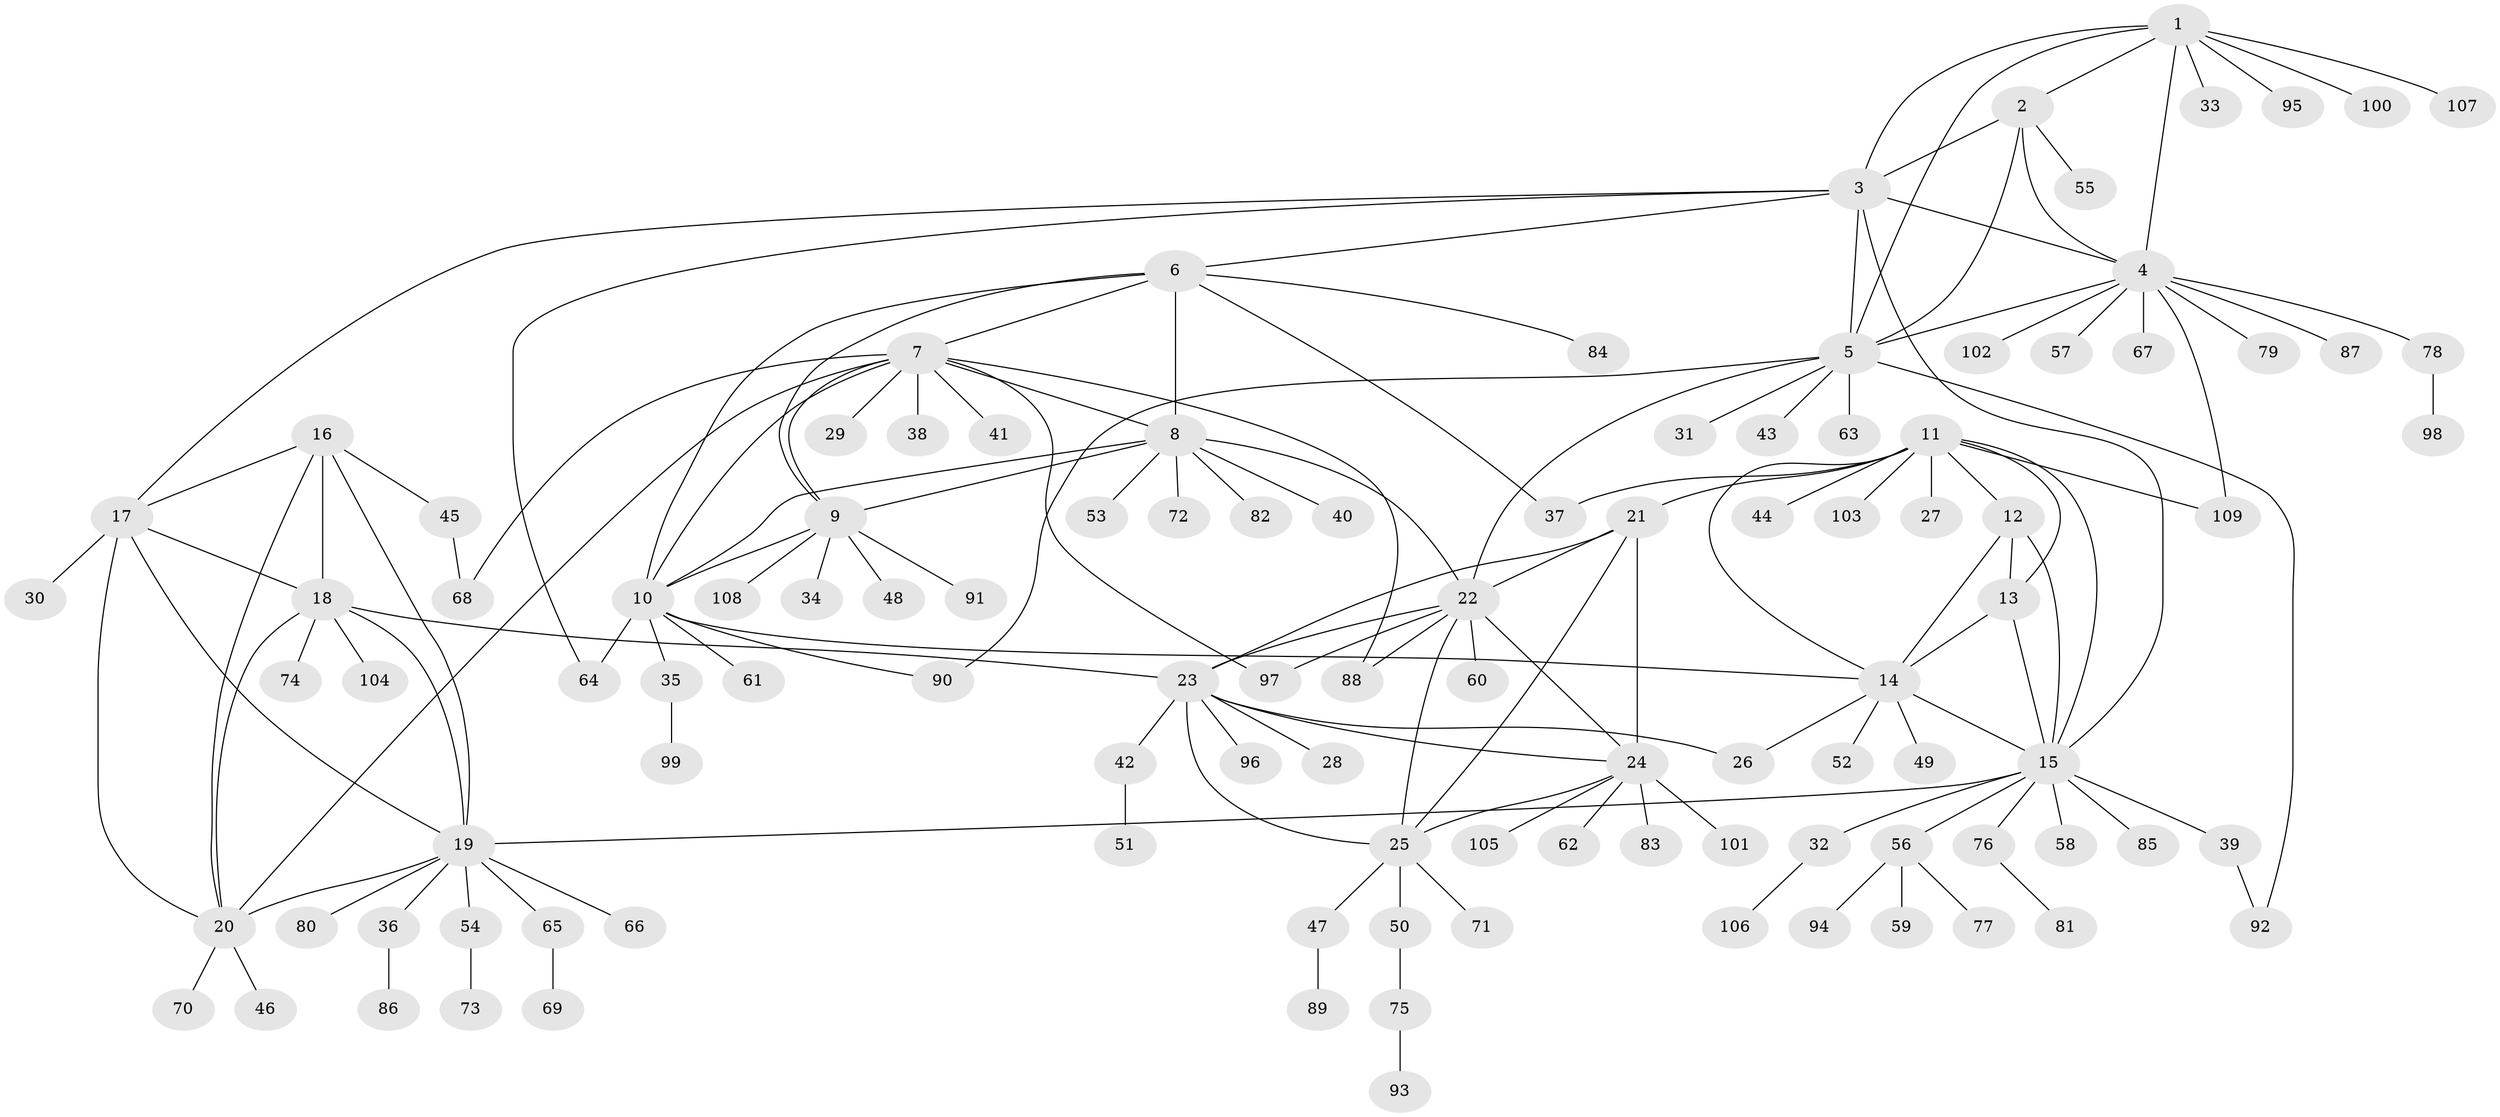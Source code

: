 // Generated by graph-tools (version 1.1) at 2025/54/03/09/25 04:54:03]
// undirected, 109 vertices, 153 edges
graph export_dot {
graph [start="1"]
  node [color=gray90,style=filled];
  1;
  2;
  3;
  4;
  5;
  6;
  7;
  8;
  9;
  10;
  11;
  12;
  13;
  14;
  15;
  16;
  17;
  18;
  19;
  20;
  21;
  22;
  23;
  24;
  25;
  26;
  27;
  28;
  29;
  30;
  31;
  32;
  33;
  34;
  35;
  36;
  37;
  38;
  39;
  40;
  41;
  42;
  43;
  44;
  45;
  46;
  47;
  48;
  49;
  50;
  51;
  52;
  53;
  54;
  55;
  56;
  57;
  58;
  59;
  60;
  61;
  62;
  63;
  64;
  65;
  66;
  67;
  68;
  69;
  70;
  71;
  72;
  73;
  74;
  75;
  76;
  77;
  78;
  79;
  80;
  81;
  82;
  83;
  84;
  85;
  86;
  87;
  88;
  89;
  90;
  91;
  92;
  93;
  94;
  95;
  96;
  97;
  98;
  99;
  100;
  101;
  102;
  103;
  104;
  105;
  106;
  107;
  108;
  109;
  1 -- 2;
  1 -- 3;
  1 -- 4;
  1 -- 5;
  1 -- 33;
  1 -- 95;
  1 -- 100;
  1 -- 107;
  2 -- 3;
  2 -- 4;
  2 -- 5;
  2 -- 55;
  3 -- 4;
  3 -- 5;
  3 -- 6;
  3 -- 15;
  3 -- 17;
  3 -- 64;
  4 -- 5;
  4 -- 57;
  4 -- 67;
  4 -- 78;
  4 -- 79;
  4 -- 87;
  4 -- 102;
  4 -- 109;
  5 -- 22;
  5 -- 31;
  5 -- 43;
  5 -- 63;
  5 -- 90;
  5 -- 92;
  6 -- 7;
  6 -- 8;
  6 -- 9;
  6 -- 10;
  6 -- 37;
  6 -- 84;
  7 -- 8;
  7 -- 9;
  7 -- 10;
  7 -- 20;
  7 -- 29;
  7 -- 38;
  7 -- 41;
  7 -- 68;
  7 -- 88;
  7 -- 97;
  8 -- 9;
  8 -- 10;
  8 -- 22;
  8 -- 40;
  8 -- 53;
  8 -- 72;
  8 -- 82;
  9 -- 10;
  9 -- 34;
  9 -- 48;
  9 -- 91;
  9 -- 108;
  10 -- 14;
  10 -- 35;
  10 -- 61;
  10 -- 64;
  10 -- 90;
  11 -- 12;
  11 -- 13;
  11 -- 14;
  11 -- 15;
  11 -- 21;
  11 -- 27;
  11 -- 37;
  11 -- 44;
  11 -- 103;
  11 -- 109;
  12 -- 13;
  12 -- 14;
  12 -- 15;
  13 -- 14;
  13 -- 15;
  14 -- 15;
  14 -- 26;
  14 -- 49;
  14 -- 52;
  15 -- 19;
  15 -- 32;
  15 -- 39;
  15 -- 56;
  15 -- 58;
  15 -- 76;
  15 -- 85;
  16 -- 17;
  16 -- 18;
  16 -- 19;
  16 -- 20;
  16 -- 45;
  17 -- 18;
  17 -- 19;
  17 -- 20;
  17 -- 30;
  18 -- 19;
  18 -- 20;
  18 -- 23;
  18 -- 74;
  18 -- 104;
  19 -- 20;
  19 -- 36;
  19 -- 54;
  19 -- 65;
  19 -- 66;
  19 -- 80;
  20 -- 46;
  20 -- 70;
  21 -- 22;
  21 -- 23;
  21 -- 24;
  21 -- 25;
  22 -- 23;
  22 -- 24;
  22 -- 25;
  22 -- 60;
  22 -- 88;
  22 -- 97;
  23 -- 24;
  23 -- 25;
  23 -- 26;
  23 -- 28;
  23 -- 42;
  23 -- 96;
  24 -- 25;
  24 -- 62;
  24 -- 83;
  24 -- 101;
  24 -- 105;
  25 -- 47;
  25 -- 50;
  25 -- 71;
  32 -- 106;
  35 -- 99;
  36 -- 86;
  39 -- 92;
  42 -- 51;
  45 -- 68;
  47 -- 89;
  50 -- 75;
  54 -- 73;
  56 -- 59;
  56 -- 77;
  56 -- 94;
  65 -- 69;
  75 -- 93;
  76 -- 81;
  78 -- 98;
}

